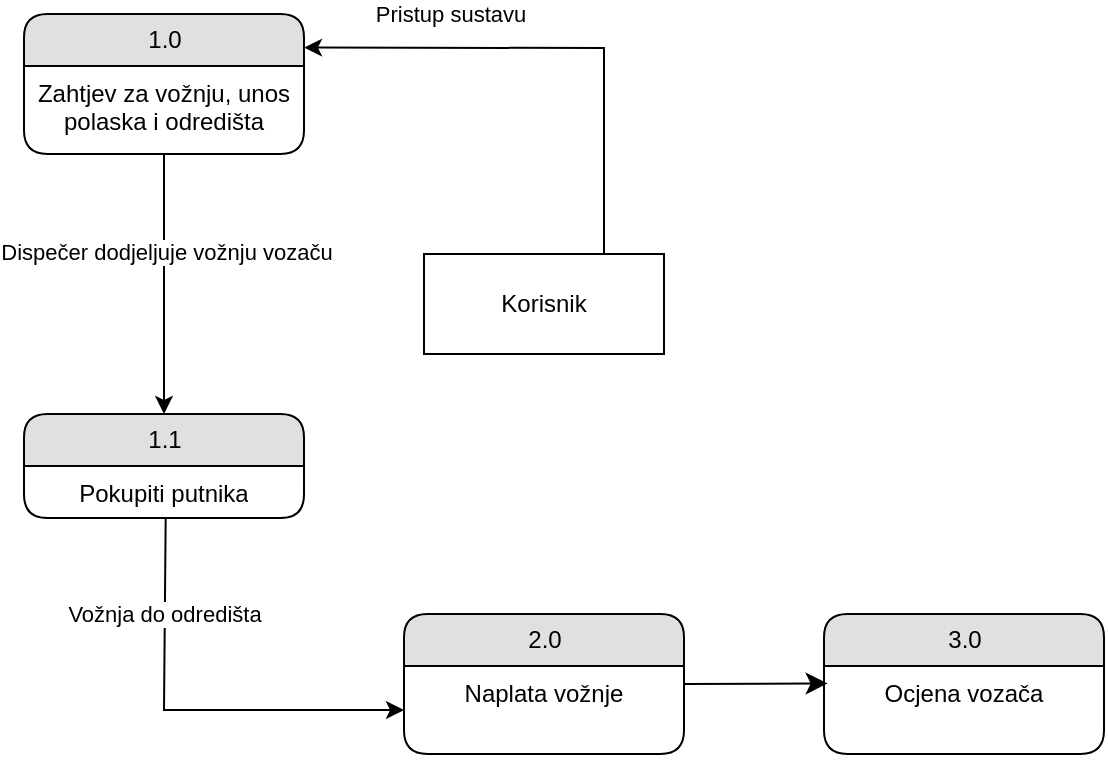 <mxfile version="26.0.5">
  <diagram name="Page-1" id="21ORsQWHsIKUVIGTKt5p">
    <mxGraphModel dx="954" dy="511" grid="1" gridSize="10" guides="1" tooltips="1" connect="1" arrows="1" fold="1" page="1" pageScale="1" pageWidth="827" pageHeight="1169" math="0" shadow="0">
      <root>
        <mxCell id="0" />
        <mxCell id="1" parent="0" />
        <mxCell id="k6NDIBWFTyBHspbXZSGC-85" value="1.0" style="swimlane;html=1;fontStyle=0;childLayout=stackLayout;horizontal=1;startSize=26;fillColor=#e0e0e0;horizontalStack=0;resizeParent=1;resizeLast=0;collapsible=1;marginBottom=0;swimlaneFillColor=#ffffff;align=center;rounded=1;shadow=0;comic=0;labelBackgroundColor=none;strokeWidth=1;fontFamily=Helvetica;fontSize=12" parent="1" vertex="1">
          <mxGeometry x="160" y="50" width="140" height="70" as="geometry" />
        </mxCell>
        <mxCell id="k6NDIBWFTyBHspbXZSGC-86" value="Zahtjev za vožnju, unos polaska i odredišta" style="text;html=1;strokeColor=none;fillColor=none;spacingLeft=4;spacingRight=4;whiteSpace=wrap;overflow=hidden;rotatable=0;points=[[0,0.5],[1,0.5]];portConstraint=eastwest;align=center;fontFamily=Helvetica;fontStyle=0" parent="k6NDIBWFTyBHspbXZSGC-85" vertex="1">
          <mxGeometry y="26" width="140" height="44" as="geometry" />
        </mxCell>
        <mxCell id="k6NDIBWFTyBHspbXZSGC-87" value="1.1" style="swimlane;html=1;fontStyle=0;childLayout=stackLayout;horizontal=1;startSize=26;fillColor=#e0e0e0;horizontalStack=0;resizeParent=1;resizeLast=0;collapsible=1;marginBottom=0;swimlaneFillColor=#ffffff;align=center;rounded=1;shadow=0;comic=0;labelBackgroundColor=none;strokeWidth=1;fontFamily=Helvetica;fontSize=12" parent="1" vertex="1">
          <mxGeometry x="160" y="250" width="140" height="52" as="geometry" />
        </mxCell>
        <mxCell id="k6NDIBWFTyBHspbXZSGC-88" value="Pokupiti putnika" style="text;html=1;strokeColor=none;fillColor=none;spacingLeft=4;spacingRight=4;whiteSpace=wrap;overflow=hidden;rotatable=0;points=[[0,0.5],[1,0.5]];portConstraint=eastwest;align=center;fontFamily=Helvetica;fontStyle=0" parent="k6NDIBWFTyBHspbXZSGC-87" vertex="1">
          <mxGeometry y="26" width="140" height="26" as="geometry" />
        </mxCell>
        <mxCell id="k6NDIBWFTyBHspbXZSGC-89" value="2.0" style="swimlane;html=1;fontStyle=0;childLayout=stackLayout;horizontal=1;startSize=26;fillColor=#e0e0e0;horizontalStack=0;resizeParent=1;resizeLast=0;collapsible=1;marginBottom=0;swimlaneFillColor=#ffffff;align=center;rounded=1;shadow=0;comic=0;labelBackgroundColor=none;strokeWidth=1;fontFamily=Helvetica;fontSize=12" parent="1" vertex="1">
          <mxGeometry x="350" y="350" width="140" height="70" as="geometry" />
        </mxCell>
        <mxCell id="k6NDIBWFTyBHspbXZSGC-90" value="Naplata vožnje" style="text;html=1;strokeColor=none;fillColor=none;spacingLeft=4;spacingRight=4;whiteSpace=wrap;overflow=hidden;rotatable=0;points=[[0,0.5],[1,0.5]];portConstraint=eastwest;align=center;fontFamily=Helvetica;fontStyle=0" parent="k6NDIBWFTyBHspbXZSGC-89" vertex="1">
          <mxGeometry y="26" width="140" height="44" as="geometry" />
        </mxCell>
        <mxCell id="k6NDIBWFTyBHspbXZSGC-91" value="Korisnik" style="whiteSpace=wrap;html=1;rounded=0;shadow=0;comic=0;labelBackgroundColor=none;strokeWidth=1;fontFamily=Helvetica;fontSize=12;align=center;fontStyle=0" parent="1" vertex="1">
          <mxGeometry x="360" y="170" width="120" height="50" as="geometry" />
        </mxCell>
        <mxCell id="k6NDIBWFTyBHspbXZSGC-92" value="" style="endArrow=classic;html=1;rounded=0;entryX=1;entryY=0.5;entryDx=0;entryDy=0;fontFamily=Helvetica;fontStyle=0;exitX=0.75;exitY=0;exitDx=0;exitDy=0;" parent="1" source="k6NDIBWFTyBHspbXZSGC-91" edge="1">
          <mxGeometry width="50" height="50" relative="1" as="geometry">
            <mxPoint x="470" y="170" as="sourcePoint" />
            <mxPoint x="300" y="66.8" as="targetPoint" />
            <Array as="points">
              <mxPoint x="450" y="160" />
              <mxPoint x="450" y="130" />
              <mxPoint x="450" y="67" />
            </Array>
          </mxGeometry>
        </mxCell>
        <mxCell id="k6NDIBWFTyBHspbXZSGC-93" value="Pristup sustavu" style="edgeLabel;html=1;align=center;verticalAlign=middle;resizable=0;points=[];fontFamily=Helvetica;fontStyle=0" parent="k6NDIBWFTyBHspbXZSGC-92" vertex="1" connectable="0">
          <mxGeometry x="-0.172" y="1" relative="1" as="geometry">
            <mxPoint x="-76" y="-18" as="offset" />
          </mxGeometry>
        </mxCell>
        <mxCell id="k6NDIBWFTyBHspbXZSGC-96" value="" style="endArrow=classic;html=1;rounded=0;entryX=0.5;entryY=0;entryDx=0;entryDy=0;fontFamily=Helvetica;fontStyle=0" parent="1" target="k6NDIBWFTyBHspbXZSGC-87" edge="1">
          <mxGeometry width="50" height="50" relative="1" as="geometry">
            <mxPoint x="230" y="120" as="sourcePoint" />
            <mxPoint x="460" y="180" as="targetPoint" />
          </mxGeometry>
        </mxCell>
        <mxCell id="k6NDIBWFTyBHspbXZSGC-97" value="Dispečer dodjeljuje vožnju vozaču" style="edgeLabel;html=1;align=center;verticalAlign=middle;resizable=0;points=[];fontFamily=Helvetica;fontStyle=0" parent="k6NDIBWFTyBHspbXZSGC-96" vertex="1" connectable="0">
          <mxGeometry x="-0.252" y="1" relative="1" as="geometry">
            <mxPoint as="offset" />
          </mxGeometry>
        </mxCell>
        <mxCell id="k6NDIBWFTyBHspbXZSGC-98" value="" style="endArrow=classic;html=1;rounded=0;exitX=0.506;exitY=0.992;exitDx=0;exitDy=0;exitPerimeter=0;entryX=0;entryY=0.5;entryDx=0;entryDy=0;fontFamily=Helvetica;fontStyle=0" parent="1" source="k6NDIBWFTyBHspbXZSGC-88" target="k6NDIBWFTyBHspbXZSGC-90" edge="1">
          <mxGeometry width="50" height="50" relative="1" as="geometry">
            <mxPoint x="410" y="230" as="sourcePoint" />
            <mxPoint x="460" y="180" as="targetPoint" />
            <Array as="points">
              <mxPoint x="230" y="398" />
            </Array>
          </mxGeometry>
        </mxCell>
        <mxCell id="k6NDIBWFTyBHspbXZSGC-99" value="Vožnja do odredišta" style="edgeLabel;html=1;align=center;verticalAlign=middle;resizable=0;points=[];fontFamily=Helvetica;fontStyle=0" parent="k6NDIBWFTyBHspbXZSGC-98" vertex="1" connectable="0">
          <mxGeometry x="-0.299" relative="1" as="geometry">
            <mxPoint y="-28" as="offset" />
          </mxGeometry>
        </mxCell>
        <mxCell id="5yp5b8ZGeFaidCORp6AO-2" value="3.0" style="swimlane;html=1;fontStyle=0;childLayout=stackLayout;horizontal=1;startSize=26;fillColor=#e0e0e0;horizontalStack=0;resizeParent=1;resizeLast=0;collapsible=1;marginBottom=0;swimlaneFillColor=#ffffff;align=center;rounded=1;shadow=0;comic=0;labelBackgroundColor=none;strokeWidth=1;fontFamily=Helvetica;fontSize=12" parent="1" vertex="1">
          <mxGeometry x="560" y="350" width="140" height="70" as="geometry" />
        </mxCell>
        <mxCell id="5yp5b8ZGeFaidCORp6AO-3" value="Ocjena vozača" style="text;html=1;strokeColor=none;fillColor=none;spacingLeft=4;spacingRight=4;whiteSpace=wrap;overflow=hidden;rotatable=0;points=[[0,0.5],[1,0.5]];portConstraint=eastwest;align=center;fontFamily=Helvetica;fontStyle=0" parent="5yp5b8ZGeFaidCORp6AO-2" vertex="1">
          <mxGeometry y="26" width="140" height="44" as="geometry" />
        </mxCell>
        <mxCell id="5yp5b8ZGeFaidCORp6AO-4" style="edgeStyle=none;curved=1;rounded=0;orthogonalLoop=1;jettySize=auto;html=1;exitX=1;exitY=0.5;exitDx=0;exitDy=0;entryX=0.013;entryY=0.198;entryDx=0;entryDy=0;fontSize=12;startSize=8;endSize=8;entryPerimeter=0;" parent="1" source="k6NDIBWFTyBHspbXZSGC-89" target="5yp5b8ZGeFaidCORp6AO-3" edge="1">
          <mxGeometry relative="1" as="geometry" />
        </mxCell>
      </root>
    </mxGraphModel>
  </diagram>
</mxfile>

